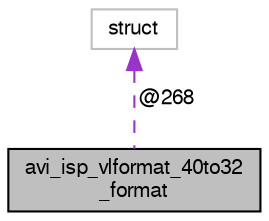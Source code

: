 digraph "avi_isp_vlformat_40to32_format"
{
  edge [fontname="FreeSans",fontsize="10",labelfontname="FreeSans",labelfontsize="10"];
  node [fontname="FreeSans",fontsize="10",shape=record];
  Node1 [label="avi_isp_vlformat_40to32\l_format",height=0.2,width=0.4,color="black", fillcolor="grey75", style="filled", fontcolor="black"];
  Node2 -> Node1 [dir="back",color="darkorchid3",fontsize="10",style="dashed",label=" @268" ,fontname="FreeSans"];
  Node2 [label="struct",height=0.2,width=0.4,color="grey75", fillcolor="white", style="filled"];
}
